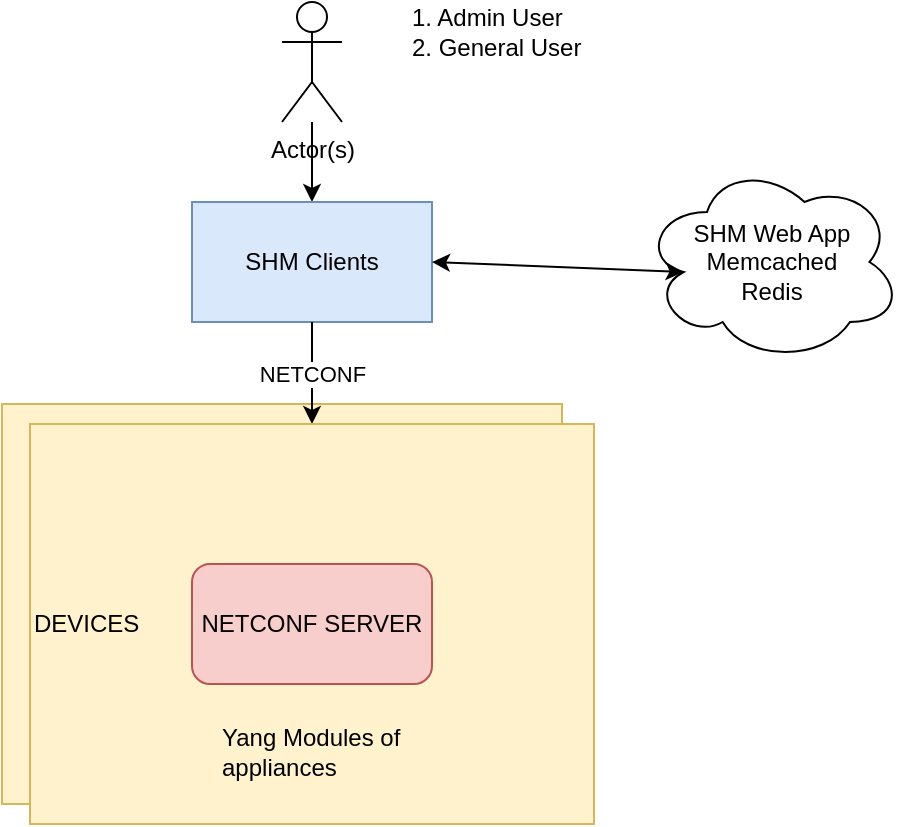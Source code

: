 <mxfile version="20.8.10" type="device" pages="4"><diagram name="Logical" id="Y6P68_KUf9xqU57yL63i"><mxGraphModel dx="1290" dy="580" grid="1" gridSize="10" guides="1" tooltips="1" connect="1" arrows="1" fold="1" page="1" pageScale="1" pageWidth="850" pageHeight="1100" math="0" shadow="0"><root><mxCell id="0"/><mxCell id="1" parent="0"/><mxCell id="VWLeYDZKUaFJ8XeA6j47-9" value="" style="rounded=0;whiteSpace=wrap;html=1;align=left;fillColor=#fff2cc;strokeColor=#d6b656;" parent="1" vertex="1"><mxGeometry x="270" y="231" width="280" height="200" as="geometry"/></mxCell><mxCell id="VWLeYDZKUaFJ8XeA6j47-3" value="" style="edgeStyle=orthogonalEdgeStyle;rounded=0;orthogonalLoop=1;jettySize=auto;html=1;" parent="1" source="VWLeYDZKUaFJ8XeA6j47-1" target="VWLeYDZKUaFJ8XeA6j47-2" edge="1"><mxGeometry relative="1" as="geometry"/></mxCell><mxCell id="VWLeYDZKUaFJ8XeA6j47-1" value="Actor(s)" style="shape=umlActor;verticalLabelPosition=bottom;verticalAlign=top;html=1;outlineConnect=0;" parent="1" vertex="1"><mxGeometry x="410" y="30" width="30" height="60" as="geometry"/></mxCell><mxCell id="VWLeYDZKUaFJ8XeA6j47-2" value="SHM Clients" style="rounded=0;whiteSpace=wrap;html=1;fillColor=#dae8fc;strokeColor=#6c8ebf;" parent="1" vertex="1"><mxGeometry x="365" y="130" width="120" height="60" as="geometry"/></mxCell><mxCell id="VWLeYDZKUaFJ8XeA6j47-7" value="NETCONF" style="edgeStyle=orthogonalEdgeStyle;rounded=0;orthogonalLoop=1;jettySize=auto;html=1;" parent="1" source="VWLeYDZKUaFJ8XeA6j47-2" target="VWLeYDZKUaFJ8XeA6j47-6" edge="1"><mxGeometry relative="1" as="geometry"><mxPoint x="425" y="280" as="sourcePoint"/></mxGeometry></mxCell><mxCell id="VWLeYDZKUaFJ8XeA6j47-6" value="DEVICES" style="rounded=0;whiteSpace=wrap;html=1;align=left;fillColor=#fff2cc;strokeColor=#d6b656;" parent="1" vertex="1"><mxGeometry x="284" y="241" width="282" height="200" as="geometry"/></mxCell><mxCell id="VWLeYDZKUaFJ8XeA6j47-8" value="NETCONF SERVER" style="rounded=1;whiteSpace=wrap;html=1;fillColor=#f8cecc;strokeColor=#b85450;" parent="1" vertex="1"><mxGeometry x="365" y="311" width="120" height="60" as="geometry"/></mxCell><mxCell id="VWLeYDZKUaFJ8XeA6j47-10" value="Yang Modules of appliances" style="text;html=1;strokeColor=none;fillColor=none;align=left;verticalAlign=middle;whiteSpace=wrap;rounded=0;" parent="1" vertex="1"><mxGeometry x="378" y="390" width="95" height="30" as="geometry"/></mxCell><mxCell id="VWLeYDZKUaFJ8XeA6j47-11" value="1. Admin User&lt;br&gt;2. General User" style="text;html=1;strokeColor=none;fillColor=none;align=left;verticalAlign=middle;whiteSpace=wrap;rounded=0;" parent="1" vertex="1"><mxGeometry x="473" y="30" width="97" height="30" as="geometry"/></mxCell><mxCell id="B-RPZwXLCt6IeEwc9WC9-1" value="SHM Web App&lt;br&gt;Memcached&lt;br&gt;Redis" style="ellipse;shape=cloud;whiteSpace=wrap;html=1;" vertex="1" parent="1"><mxGeometry x="590" y="110" width="130" height="100" as="geometry"/></mxCell><mxCell id="B-RPZwXLCt6IeEwc9WC9-4" value="" style="endArrow=classic;startArrow=classic;html=1;rounded=0;exitX=1;exitY=0.5;exitDx=0;exitDy=0;entryX=0.16;entryY=0.55;entryDx=0;entryDy=0;entryPerimeter=0;" edge="1" parent="1" source="VWLeYDZKUaFJ8XeA6j47-2" target="B-RPZwXLCt6IeEwc9WC9-1"><mxGeometry width="50" height="50" relative="1" as="geometry"><mxPoint x="530" y="160" as="sourcePoint"/><mxPoint x="580" y="110" as="targetPoint"/></mxGeometry></mxCell></root></mxGraphModel></diagram><diagram id="msYp9vJ7w_zMub6NHmqx" name="UC1"><mxGraphModel dx="1050" dy="580" grid="1" gridSize="10" guides="1" tooltips="1" connect="1" arrows="1" fold="1" page="1" pageScale="1" pageWidth="850" pageHeight="1100" math="0" shadow="0"><root><mxCell id="0"/><mxCell id="1" parent="0"/><mxCell id="UKQLOtzunWG9L-1lsOge-12" style="edgeStyle=orthogonalEdgeStyle;rounded=0;orthogonalLoop=1;jettySize=auto;html=1;exitX=0.5;exitY=1;exitDx=0;exitDy=0;exitPerimeter=0;entryX=0.5;entryY=0;entryDx=0;entryDy=0;" edge="1" parent="1" source="UKQLOtzunWG9L-1lsOge-1" target="UKQLOtzunWG9L-1lsOge-11"><mxGeometry relative="1" as="geometry"/></mxCell><mxCell id="UKQLOtzunWG9L-1lsOge-1" value="BEGIN" style="strokeWidth=2;html=1;shape=mxgraph.flowchart.start_2;whiteSpace=wrap;rotation=0;fillColor=#f8cecc;strokeColor=#b85450;" vertex="1" parent="1"><mxGeometry x="360" y="10" width="70" height="60" as="geometry"/></mxCell><mxCell id="UKQLOtzunWG9L-1lsOge-6" value="" style="edgeStyle=orthogonalEdgeStyle;rounded=0;orthogonalLoop=1;jettySize=auto;html=1;" edge="1" parent="1" source="UKQLOtzunWG9L-1lsOge-2" target="UKQLOtzunWG9L-1lsOge-5"><mxGeometry relative="1" as="geometry"/></mxCell><mxCell id="UKQLOtzunWG9L-1lsOge-7" value="NETCONF Capable" style="edgeLabel;html=1;align=center;verticalAlign=middle;resizable=0;points=[];" vertex="1" connectable="0" parent="UKQLOtzunWG9L-1lsOge-6"><mxGeometry x="-0.31" relative="1" as="geometry"><mxPoint as="offset"/></mxGeometry></mxCell><mxCell id="UKQLOtzunWG9L-1lsOge-10" style="edgeStyle=orthogonalEdgeStyle;rounded=0;orthogonalLoop=1;jettySize=auto;html=1;entryX=0;entryY=0.5;entryDx=0;entryDy=0;" edge="1" parent="1" source="UKQLOtzunWG9L-1lsOge-2" target="UKQLOtzunWG9L-1lsOge-8"><mxGeometry relative="1" as="geometry"><mxPoint x="490" y="261" as="targetPoint"/></mxGeometry></mxCell><mxCell id="UKQLOtzunWG9L-1lsOge-19" value="NOT CAPABLE" style="edgeLabel;html=1;align=center;verticalAlign=middle;resizable=0;points=[];" vertex="1" connectable="0" parent="UKQLOtzunWG9L-1lsOge-10"><mxGeometry relative="1" as="geometry"><mxPoint as="offset"/></mxGeometry></mxCell><mxCell id="UKQLOtzunWG9L-1lsOge-2" value="Check Appliances Capabilities" style="rhombus;whiteSpace=wrap;html=1;strokeWidth=2;fillColor=#e1d5e7;strokeColor=#9673a6;" vertex="1" parent="1"><mxGeometry x="335" y="176" width="120" height="110" as="geometry"/></mxCell><mxCell id="UKQLOtzunWG9L-1lsOge-14" style="edgeStyle=orthogonalEdgeStyle;rounded=0;orthogonalLoop=1;jettySize=auto;html=1;exitX=0.5;exitY=1;exitDx=0;exitDy=0;entryX=0.5;entryY=0;entryDx=0;entryDy=0;entryPerimeter=0;" edge="1" parent="1" source="UKQLOtzunWG9L-1lsOge-5" target="UKQLOtzunWG9L-1lsOge-16"><mxGeometry relative="1" as="geometry"><mxPoint x="395" y="400" as="targetPoint"/></mxGeometry></mxCell><mxCell id="UKQLOtzunWG9L-1lsOge-5" value="Onboard Appliance in SHM" style="whiteSpace=wrap;html=1;strokeWidth=2;fillColor=#dae8fc;strokeColor=#6c8ebf;" vertex="1" parent="1"><mxGeometry x="335" y="320" width="120" height="60" as="geometry"/></mxCell><mxCell id="ZixOentKwng46onjO378-2" style="edgeStyle=orthogonalEdgeStyle;rounded=0;orthogonalLoop=1;jettySize=auto;html=1;exitX=0.5;exitY=1;exitDx=0;exitDy=0;entryX=0.5;entryY=0;entryDx=0;entryDy=0;" edge="1" parent="1" source="UKQLOtzunWG9L-1lsOge-8" target="ZixOentKwng46onjO378-1"><mxGeometry relative="1" as="geometry"/></mxCell><mxCell id="UKQLOtzunWG9L-1lsOge-8" value="Enable Netconf Capablity" style="whiteSpace=wrap;html=1;strokeWidth=2;fillColor=#dae8fc;strokeColor=#6c8ebf;" vertex="1" parent="1"><mxGeometry x="560" y="211.5" width="120" height="39" as="geometry"/></mxCell><mxCell id="UKQLOtzunWG9L-1lsOge-9" value="" style="endArrow=classic;html=1;rounded=0;entryX=1;entryY=0.5;entryDx=0;entryDy=0;" edge="1" parent="1" target="UKQLOtzunWG9L-1lsOge-5"><mxGeometry width="50" height="50" relative="1" as="geometry"><mxPoint x="620" y="320" as="sourcePoint"/><mxPoint x="450" y="231" as="targetPoint"/><Array as="points"><mxPoint x="620" y="350"/></Array></mxGeometry></mxCell><mxCell id="UKQLOtzunWG9L-1lsOge-20" value="ENABLED" style="edgeLabel;html=1;align=center;verticalAlign=middle;resizable=0;points=[];" vertex="1" connectable="0" parent="UKQLOtzunWG9L-1lsOge-9"><mxGeometry relative="1" as="geometry"><mxPoint x="-22" as="offset"/></mxGeometry></mxCell><mxCell id="UKQLOtzunWG9L-1lsOge-13" style="edgeStyle=orthogonalEdgeStyle;rounded=0;orthogonalLoop=1;jettySize=auto;html=1;exitX=0.5;exitY=1;exitDx=0;exitDy=0;entryX=0.5;entryY=0;entryDx=0;entryDy=0;" edge="1" parent="1" source="UKQLOtzunWG9L-1lsOge-11" target="UKQLOtzunWG9L-1lsOge-2"><mxGeometry relative="1" as="geometry"/></mxCell><mxCell id="UKQLOtzunWG9L-1lsOge-11" value="Install SHM &amp;amp; onboard User" style="whiteSpace=wrap;html=1;strokeWidth=2;fillColor=#dae8fc;strokeColor=#6c8ebf;" vertex="1" parent="1"><mxGeometry x="335" y="90" width="120" height="60" as="geometry"/></mxCell><mxCell id="UKQLOtzunWG9L-1lsOge-17" style="edgeStyle=orthogonalEdgeStyle;rounded=0;orthogonalLoop=1;jettySize=auto;html=1;exitX=0.5;exitY=1;exitDx=0;exitDy=0;exitPerimeter=0;" edge="1" parent="1" source="UKQLOtzunWG9L-1lsOge-16" target="UKQLOtzunWG9L-1lsOge-18"><mxGeometry relative="1" as="geometry"><mxPoint x="395" y="540" as="targetPoint"/></mxGeometry></mxCell><mxCell id="UKQLOtzunWG9L-1lsOge-16" value="Verify Key Functionalities" style="strokeWidth=2;html=1;shape=mxgraph.flowchart.decision;whiteSpace=wrap;fillColor=#e1d5e7;strokeColor=#9673a6;" vertex="1" parent="1"><mxGeometry x="345" y="410" width="100" height="100" as="geometry"/></mxCell><mxCell id="UKQLOtzunWG9L-1lsOge-18" value="DONE" style="strokeWidth=2;html=1;shape=mxgraph.flowchart.terminator;whiteSpace=wrap;fillColor=#f8cecc;strokeColor=#b85450;" vertex="1" parent="1"><mxGeometry x="345" y="530" width="100" height="60" as="geometry"/></mxCell><mxCell id="ZixOentKwng46onjO378-1" value="Upload needed YANG modules" style="whiteSpace=wrap;html=1;strokeWidth=2;fillColor=#dae8fc;strokeColor=#6c8ebf;" vertex="1" parent="1"><mxGeometry x="560" y="280" width="120" height="40" as="geometry"/></mxCell></root></mxGraphModel></diagram><diagram id="9-_2eYH_HsjomPqxefNA" name="UC2"><mxGraphModel dx="1050" dy="580" grid="1" gridSize="10" guides="1" tooltips="1" connect="1" arrows="1" fold="1" page="1" pageScale="1" pageWidth="850" pageHeight="1100" math="0" shadow="0"><root><mxCell id="0"/><mxCell id="1" parent="0"/><mxCell id="9RZLDGHt7IJWNCVRktPr-1" value="User" style="shape=umlLifeline;participant=umlActor;perimeter=lifelinePerimeter;whiteSpace=wrap;html=1;container=1;collapsible=0;recursiveResize=0;verticalAlign=top;spacingTop=36;outlineConnect=0;fillColor=#d5e8d4;strokeColor=#82b366;" vertex="1" parent="1"><mxGeometry x="90" y="80" width="20" height="390" as="geometry"/></mxCell><mxCell id="9RZLDGHt7IJWNCVRktPr-35" value="Get appliance details" style="html=1;verticalAlign=bottom;endArrow=block;rounded=0;" edge="1" parent="9RZLDGHt7IJWNCVRktPr-1" target="9RZLDGHt7IJWNCVRktPr-2"><mxGeometry width="80" relative="1" as="geometry"><mxPoint x="10" y="190" as="sourcePoint"/><mxPoint x="90" y="190" as="targetPoint"/></mxGeometry></mxCell><mxCell id="9RZLDGHt7IJWNCVRktPr-2" value="SHM Client" style="shape=umlLifeline;perimeter=lifelinePerimeter;whiteSpace=wrap;html=1;container=1;collapsible=0;recursiveResize=0;outlineConnect=0;fillColor=#dae8fc;strokeColor=#6c8ebf;" vertex="1" parent="1"><mxGeometry x="200" y="80" width="100" height="390" as="geometry"/></mxCell><mxCell id="9RZLDGHt7IJWNCVRktPr-26" value="" style="html=1;points=[];perimeter=orthogonalPerimeter;" vertex="1" parent="9RZLDGHt7IJWNCVRktPr-2"><mxGeometry x="40" y="69" width="10" height="21" as="geometry"/></mxCell><mxCell id="9RZLDGHt7IJWNCVRktPr-42" value="" style="html=1;points=[];perimeter=orthogonalPerimeter;" vertex="1" parent="9RZLDGHt7IJWNCVRktPr-2"><mxGeometry x="40" y="280" width="10" height="20" as="geometry"/></mxCell><mxCell id="9RZLDGHt7IJWNCVRktPr-22" value="NETCONF Server" style="shape=umlLifeline;perimeter=lifelinePerimeter;whiteSpace=wrap;html=1;container=1;collapsible=0;recursiveResize=0;outlineConnect=0;fillColor=#f8cecc;strokeColor=#b85450;" vertex="1" parent="1"><mxGeometry x="375" y="80" width="100" height="390" as="geometry"/></mxCell><mxCell id="9RZLDGHt7IJWNCVRktPr-36" value="" style="html=1;points=[];perimeter=orthogonalPerimeter;" vertex="1" parent="9RZLDGHt7IJWNCVRktPr-22"><mxGeometry x="40" y="190" width="10" height="30" as="geometry"/></mxCell><mxCell id="9RZLDGHt7IJWNCVRktPr-27" value="login" style="html=1;verticalAlign=bottom;endArrow=block;entryX=0;entryY=0;rounded=0;" edge="1" target="9RZLDGHt7IJWNCVRktPr-26" parent="1" source="9RZLDGHt7IJWNCVRktPr-1"><mxGeometry relative="1" as="geometry"><mxPoint x="310" y="250" as="sourcePoint"/></mxGeometry></mxCell><mxCell id="9RZLDGHt7IJWNCVRktPr-29" value="return" style="html=1;verticalAlign=bottom;endArrow=open;dashed=1;endSize=8;rounded=0;" edge="1" parent="1"><mxGeometry relative="1" as="geometry"><mxPoint x="240" y="170" as="sourcePoint"/><mxPoint x="99.5" y="169.5" as="targetPoint"/></mxGeometry></mxCell><mxCell id="9RZLDGHt7IJWNCVRktPr-30" value="" style="html=1;points=[];perimeter=orthogonalPerimeter;" vertex="1" parent="1"><mxGeometry x="416" y="176" width="10" height="21" as="geometry"/></mxCell><mxCell id="9RZLDGHt7IJWNCVRktPr-31" value="hello" style="html=1;verticalAlign=bottom;endArrow=block;entryX=0;entryY=0;rounded=0;" edge="1" parent="1"><mxGeometry relative="1" as="geometry"><mxPoint x="249.5" y="178" as="sourcePoint"/><mxPoint x="416" y="178" as="targetPoint"/></mxGeometry></mxCell><mxCell id="9RZLDGHt7IJWNCVRktPr-32" value="capabilities" style="html=1;verticalAlign=bottom;endArrow=open;dashed=1;endSize=8;rounded=0;exitX=0.04;exitY=0.895;exitDx=0;exitDy=0;exitPerimeter=0;" edge="1" parent="1" source="9RZLDGHt7IJWNCVRktPr-30"><mxGeometry relative="1" as="geometry"><mxPoint x="396" y="197" as="sourcePoint"/><mxPoint x="249.5" y="197" as="targetPoint"/></mxGeometry></mxCell><mxCell id="9RZLDGHt7IJWNCVRktPr-34" value="Display Appliances" style="edgeStyle=orthogonalEdgeStyle;html=1;align=left;spacingLeft=2;endArrow=block;rounded=0;entryX=1;entryY=0;" edge="1" parent="1"><mxGeometry relative="1" as="geometry"><mxPoint x="249" y="218" as="sourcePoint"/><Array as="points"><mxPoint x="279" y="218"/></Array><mxPoint x="254" y="238" as="targetPoint"/></mxGeometry></mxCell><mxCell id="9RZLDGHt7IJWNCVRktPr-37" value="get-config" style="html=1;verticalAlign=bottom;endArrow=block;entryX=0;entryY=0;rounded=0;" edge="1" target="9RZLDGHt7IJWNCVRktPr-36" parent="1" source="9RZLDGHt7IJWNCVRktPr-2"><mxGeometry relative="1" as="geometry"><mxPoint x="255" y="280" as="sourcePoint"/></mxGeometry></mxCell><mxCell id="9RZLDGHt7IJWNCVRktPr-38" value="details" style="html=1;verticalAlign=bottom;endArrow=open;dashed=1;endSize=8;exitX=0;exitY=0.95;rounded=0;" edge="1" source="9RZLDGHt7IJWNCVRktPr-36" parent="1" target="9RZLDGHt7IJWNCVRktPr-2"><mxGeometry relative="1" as="geometry"><mxPoint x="255" y="356" as="targetPoint"/></mxGeometry></mxCell><mxCell id="9RZLDGHt7IJWNCVRktPr-39" value="Display Details" style="edgeStyle=orthogonalEdgeStyle;html=1;align=left;spacingLeft=2;endArrow=block;rounded=0;entryX=1;entryY=0;" edge="1" parent="1"><mxGeometry relative="1" as="geometry"><mxPoint x="251" y="321" as="sourcePoint"/><Array as="points"><mxPoint x="276" y="320"/></Array><mxPoint x="251" y="340" as="targetPoint"/></mxGeometry></mxCell><mxCell id="9RZLDGHt7IJWNCVRktPr-43" value="re-config" style="html=1;verticalAlign=bottom;endArrow=block;entryX=0;entryY=0;rounded=0;" edge="1" target="9RZLDGHt7IJWNCVRktPr-42" parent="1" source="9RZLDGHt7IJWNCVRktPr-1"><mxGeometry relative="1" as="geometry"><mxPoint x="170" y="400" as="sourcePoint"/></mxGeometry></mxCell><mxCell id="9RZLDGHt7IJWNCVRktPr-44" value="return" style="html=1;verticalAlign=bottom;endArrow=open;dashed=1;endSize=8;exitX=0;exitY=0.95;rounded=0;" edge="1" source="9RZLDGHt7IJWNCVRktPr-42" parent="1" target="9RZLDGHt7IJWNCVRktPr-1"><mxGeometry relative="1" as="geometry"><mxPoint x="170" y="476" as="targetPoint"/></mxGeometry></mxCell><mxCell id="9RZLDGHt7IJWNCVRktPr-45" value="" style="html=1;points=[];perimeter=orthogonalPerimeter;" vertex="1" parent="1"><mxGeometry x="416" y="360" width="10" height="20" as="geometry"/></mxCell><mxCell id="9RZLDGHt7IJWNCVRktPr-46" value="edit-config" style="html=1;verticalAlign=bottom;endArrow=block;entryX=0;entryY=0;rounded=0;" edge="1" parent="1" target="9RZLDGHt7IJWNCVRktPr-45"><mxGeometry relative="1" as="geometry"><mxPoint x="250.5" y="360" as="sourcePoint"/></mxGeometry></mxCell><mxCell id="9RZLDGHt7IJWNCVRktPr-47" value="reply" style="html=1;verticalAlign=bottom;endArrow=open;dashed=1;endSize=8;exitX=0;exitY=0.95;rounded=0;" edge="1" parent="1" source="9RZLDGHt7IJWNCVRktPr-45"><mxGeometry relative="1" as="geometry"><mxPoint x="249.5" y="379" as="targetPoint"/></mxGeometry></mxCell><mxCell id="9RZLDGHt7IJWNCVRktPr-48" value="" style="html=1;points=[];perimeter=orthogonalPerimeter;" vertex="1" parent="1"><mxGeometry x="240" y="403" width="10" height="20" as="geometry"/></mxCell><mxCell id="9RZLDGHt7IJWNCVRktPr-49" value="action" style="html=1;verticalAlign=bottom;endArrow=block;entryX=0;entryY=0;rounded=0;" edge="1" parent="1" target="9RZLDGHt7IJWNCVRktPr-48"><mxGeometry relative="1" as="geometry"><mxPoint x="99.5" y="403" as="sourcePoint"/></mxGeometry></mxCell><mxCell id="9RZLDGHt7IJWNCVRktPr-50" value="return" style="html=1;verticalAlign=bottom;endArrow=open;dashed=1;endSize=8;exitX=0;exitY=0.95;rounded=0;" edge="1" parent="1" source="9RZLDGHt7IJWNCVRktPr-48"><mxGeometry relative="1" as="geometry"><mxPoint x="99.5" y="422" as="targetPoint"/></mxGeometry></mxCell><mxCell id="9RZLDGHt7IJWNCVRktPr-51" value="" style="html=1;points=[];perimeter=orthogonalPerimeter;" vertex="1" parent="1"><mxGeometry x="416" y="403" width="10" height="20" as="geometry"/></mxCell><mxCell id="9RZLDGHt7IJWNCVRktPr-52" value="rpc" style="html=1;verticalAlign=bottom;endArrow=block;entryX=0;entryY=0;rounded=0;" edge="1" parent="1" target="9RZLDGHt7IJWNCVRktPr-51"><mxGeometry relative="1" as="geometry"><mxPoint x="250.5" y="403" as="sourcePoint"/></mxGeometry></mxCell><mxCell id="9RZLDGHt7IJWNCVRktPr-53" value="rpc-reply" style="html=1;verticalAlign=bottom;endArrow=open;dashed=1;endSize=8;exitX=0;exitY=0.95;rounded=0;" edge="1" parent="1" source="9RZLDGHt7IJWNCVRktPr-51"><mxGeometry relative="1" as="geometry"><mxPoint x="249.5" y="422" as="targetPoint"/></mxGeometry></mxCell><mxCell id="9RZLDGHt7IJWNCVRktPr-57" value="" style="html=1;points=[];perimeter=orthogonalPerimeter;" vertex="1" parent="1"><mxGeometry x="239" y="446" width="10" height="21" as="geometry"/></mxCell><mxCell id="9RZLDGHt7IJWNCVRktPr-58" value="logout" style="html=1;verticalAlign=bottom;endArrow=block;entryX=0;entryY=0;rounded=0;" edge="1" parent="1" target="9RZLDGHt7IJWNCVRktPr-57"><mxGeometry relative="1" as="geometry"><mxPoint x="98.5" y="446" as="sourcePoint"/></mxGeometry></mxCell><mxCell id="9RZLDGHt7IJWNCVRktPr-59" value="return" style="html=1;verticalAlign=bottom;endArrow=open;dashed=1;endSize=8;rounded=0;" edge="1" parent="1"><mxGeometry relative="1" as="geometry"><mxPoint x="239" y="467" as="sourcePoint"/><mxPoint x="98.5" y="466.5" as="targetPoint"/></mxGeometry></mxCell></root></mxGraphModel></diagram><diagram id="-2cXeiniP3LFj02s7jxt" name="UC3"><mxGraphModel dx="1050" dy="580" grid="1" gridSize="10" guides="1" tooltips="1" connect="1" arrows="1" fold="1" page="1" pageScale="1" pageWidth="850" pageHeight="1100" math="0" shadow="0"><root><mxCell id="0"/><mxCell id="1" parent="0"/><mxCell id="TmRngFJ0h4iYoIu7mj3P-1" value="User" style="shape=umlLifeline;participant=umlActor;perimeter=lifelinePerimeter;whiteSpace=wrap;html=1;container=1;collapsible=0;recursiveResize=0;verticalAlign=top;spacingTop=36;outlineConnect=0;fillColor=#d5e8d4;strokeColor=#82b366;" vertex="1" parent="1"><mxGeometry x="90" y="80" width="20" height="320" as="geometry"/></mxCell><mxCell id="TmRngFJ0h4iYoIu7mj3P-2" value="Get appliance details" style="html=1;verticalAlign=bottom;endArrow=block;rounded=0;" edge="1" parent="TmRngFJ0h4iYoIu7mj3P-1" target="TmRngFJ0h4iYoIu7mj3P-3"><mxGeometry width="80" relative="1" as="geometry"><mxPoint x="10" y="190" as="sourcePoint"/><mxPoint x="90" y="190" as="targetPoint"/></mxGeometry></mxCell><mxCell id="TmRngFJ0h4iYoIu7mj3P-3" value="SHM Client" style="shape=umlLifeline;perimeter=lifelinePerimeter;whiteSpace=wrap;html=1;container=1;collapsible=0;recursiveResize=0;outlineConnect=0;fillColor=#dae8fc;strokeColor=#6c8ebf;" vertex="1" parent="1"><mxGeometry x="200" y="80" width="100" height="320" as="geometry"/></mxCell><mxCell id="TmRngFJ0h4iYoIu7mj3P-4" value="" style="html=1;points=[];perimeter=orthogonalPerimeter;" vertex="1" parent="TmRngFJ0h4iYoIu7mj3P-3"><mxGeometry x="40" y="69" width="10" height="21" as="geometry"/></mxCell><mxCell id="TmRngFJ0h4iYoIu7mj3P-6" value="NETCONF Server" style="shape=umlLifeline;perimeter=lifelinePerimeter;whiteSpace=wrap;html=1;container=1;collapsible=0;recursiveResize=0;outlineConnect=0;fillColor=#f8cecc;strokeColor=#b85450;" vertex="1" parent="1"><mxGeometry x="375" y="80" width="100" height="320" as="geometry"/></mxCell><mxCell id="TmRngFJ0h4iYoIu7mj3P-7" value="" style="html=1;points=[];perimeter=orthogonalPerimeter;" vertex="1" parent="TmRngFJ0h4iYoIu7mj3P-6"><mxGeometry x="40" y="190" width="10" height="30" as="geometry"/></mxCell><mxCell id="TmRngFJ0h4iYoIu7mj3P-8" value="login" style="html=1;verticalAlign=bottom;endArrow=block;entryX=0;entryY=0;rounded=0;" edge="1" parent="1" source="TmRngFJ0h4iYoIu7mj3P-1" target="TmRngFJ0h4iYoIu7mj3P-4"><mxGeometry relative="1" as="geometry"><mxPoint x="310" y="250" as="sourcePoint"/></mxGeometry></mxCell><mxCell id="TmRngFJ0h4iYoIu7mj3P-9" value="return" style="html=1;verticalAlign=bottom;endArrow=open;dashed=1;endSize=8;rounded=0;" edge="1" parent="1"><mxGeometry relative="1" as="geometry"><mxPoint x="240" y="170" as="sourcePoint"/><mxPoint x="99.5" y="169.5" as="targetPoint"/></mxGeometry></mxCell><mxCell id="TmRngFJ0h4iYoIu7mj3P-10" value="" style="html=1;points=[];perimeter=orthogonalPerimeter;" vertex="1" parent="1"><mxGeometry x="416" y="176" width="10" height="21" as="geometry"/></mxCell><mxCell id="TmRngFJ0h4iYoIu7mj3P-11" value="hello" style="html=1;verticalAlign=bottom;endArrow=block;entryX=0;entryY=0;rounded=0;" edge="1" parent="1"><mxGeometry relative="1" as="geometry"><mxPoint x="249.5" y="178" as="sourcePoint"/><mxPoint x="416" y="178" as="targetPoint"/></mxGeometry></mxCell><mxCell id="TmRngFJ0h4iYoIu7mj3P-12" value="capabilities" style="html=1;verticalAlign=bottom;endArrow=open;dashed=1;endSize=8;rounded=0;exitX=0.04;exitY=0.895;exitDx=0;exitDy=0;exitPerimeter=0;" edge="1" parent="1" source="TmRngFJ0h4iYoIu7mj3P-10"><mxGeometry relative="1" as="geometry"><mxPoint x="396" y="197" as="sourcePoint"/><mxPoint x="249.5" y="197" as="targetPoint"/></mxGeometry></mxCell><mxCell id="TmRngFJ0h4iYoIu7mj3P-13" value="Display Appliances" style="edgeStyle=orthogonalEdgeStyle;html=1;align=left;spacingLeft=2;endArrow=block;rounded=0;entryX=1;entryY=0;" edge="1" parent="1"><mxGeometry relative="1" as="geometry"><mxPoint x="249" y="218" as="sourcePoint"/><Array as="points"><mxPoint x="279" y="218"/></Array><mxPoint x="254" y="238" as="targetPoint"/></mxGeometry></mxCell><mxCell id="TmRngFJ0h4iYoIu7mj3P-14" value="get-config" style="html=1;verticalAlign=bottom;endArrow=block;entryX=0;entryY=0;rounded=0;" edge="1" parent="1" source="TmRngFJ0h4iYoIu7mj3P-3" target="TmRngFJ0h4iYoIu7mj3P-7"><mxGeometry relative="1" as="geometry"><mxPoint x="255" y="280" as="sourcePoint"/></mxGeometry></mxCell><mxCell id="TmRngFJ0h4iYoIu7mj3P-15" value="details" style="html=1;verticalAlign=bottom;endArrow=open;dashed=1;endSize=8;exitX=0;exitY=0.95;rounded=0;" edge="1" parent="1" source="TmRngFJ0h4iYoIu7mj3P-7" target="TmRngFJ0h4iYoIu7mj3P-3"><mxGeometry relative="1" as="geometry"><mxPoint x="255" y="356" as="targetPoint"/></mxGeometry></mxCell><mxCell id="TmRngFJ0h4iYoIu7mj3P-16" value="Display Details" style="edgeStyle=orthogonalEdgeStyle;html=1;align=left;spacingLeft=2;endArrow=block;rounded=0;entryX=1;entryY=0;" edge="1" parent="1"><mxGeometry relative="1" as="geometry"><mxPoint x="251" y="321" as="sourcePoint"/><Array as="points"><mxPoint x="276" y="320"/></Array><mxPoint x="251" y="340" as="targetPoint"/></mxGeometry></mxCell><mxCell id="TmRngFJ0h4iYoIu7mj3P-28" value="" style="html=1;points=[];perimeter=orthogonalPerimeter;" vertex="1" parent="1"><mxGeometry x="239" y="360" width="10" height="21" as="geometry"/></mxCell><mxCell id="TmRngFJ0h4iYoIu7mj3P-29" value="logout" style="html=1;verticalAlign=bottom;endArrow=block;entryX=0;entryY=0;rounded=0;" edge="1" parent="1" target="TmRngFJ0h4iYoIu7mj3P-28"><mxGeometry relative="1" as="geometry"><mxPoint x="98.5" y="360" as="sourcePoint"/></mxGeometry></mxCell><mxCell id="TmRngFJ0h4iYoIu7mj3P-30" value="return" style="html=1;verticalAlign=bottom;endArrow=open;dashed=1;endSize=8;rounded=0;" edge="1" parent="1"><mxGeometry relative="1" as="geometry"><mxPoint x="239" y="381" as="sourcePoint"/><mxPoint x="98.5" y="380.5" as="targetPoint"/></mxGeometry></mxCell><mxCell id="TmRngFJ0h4iYoIu7mj3P-32" value="Repeat" style="strokeWidth=2;html=1;shape=mxgraph.flowchart.annotation_1;align=left;pointerEvents=1;" vertex="1" parent="1"><mxGeometry x="70" y="270" width="30" height="80" as="geometry"/></mxCell></root></mxGraphModel></diagram></mxfile>
